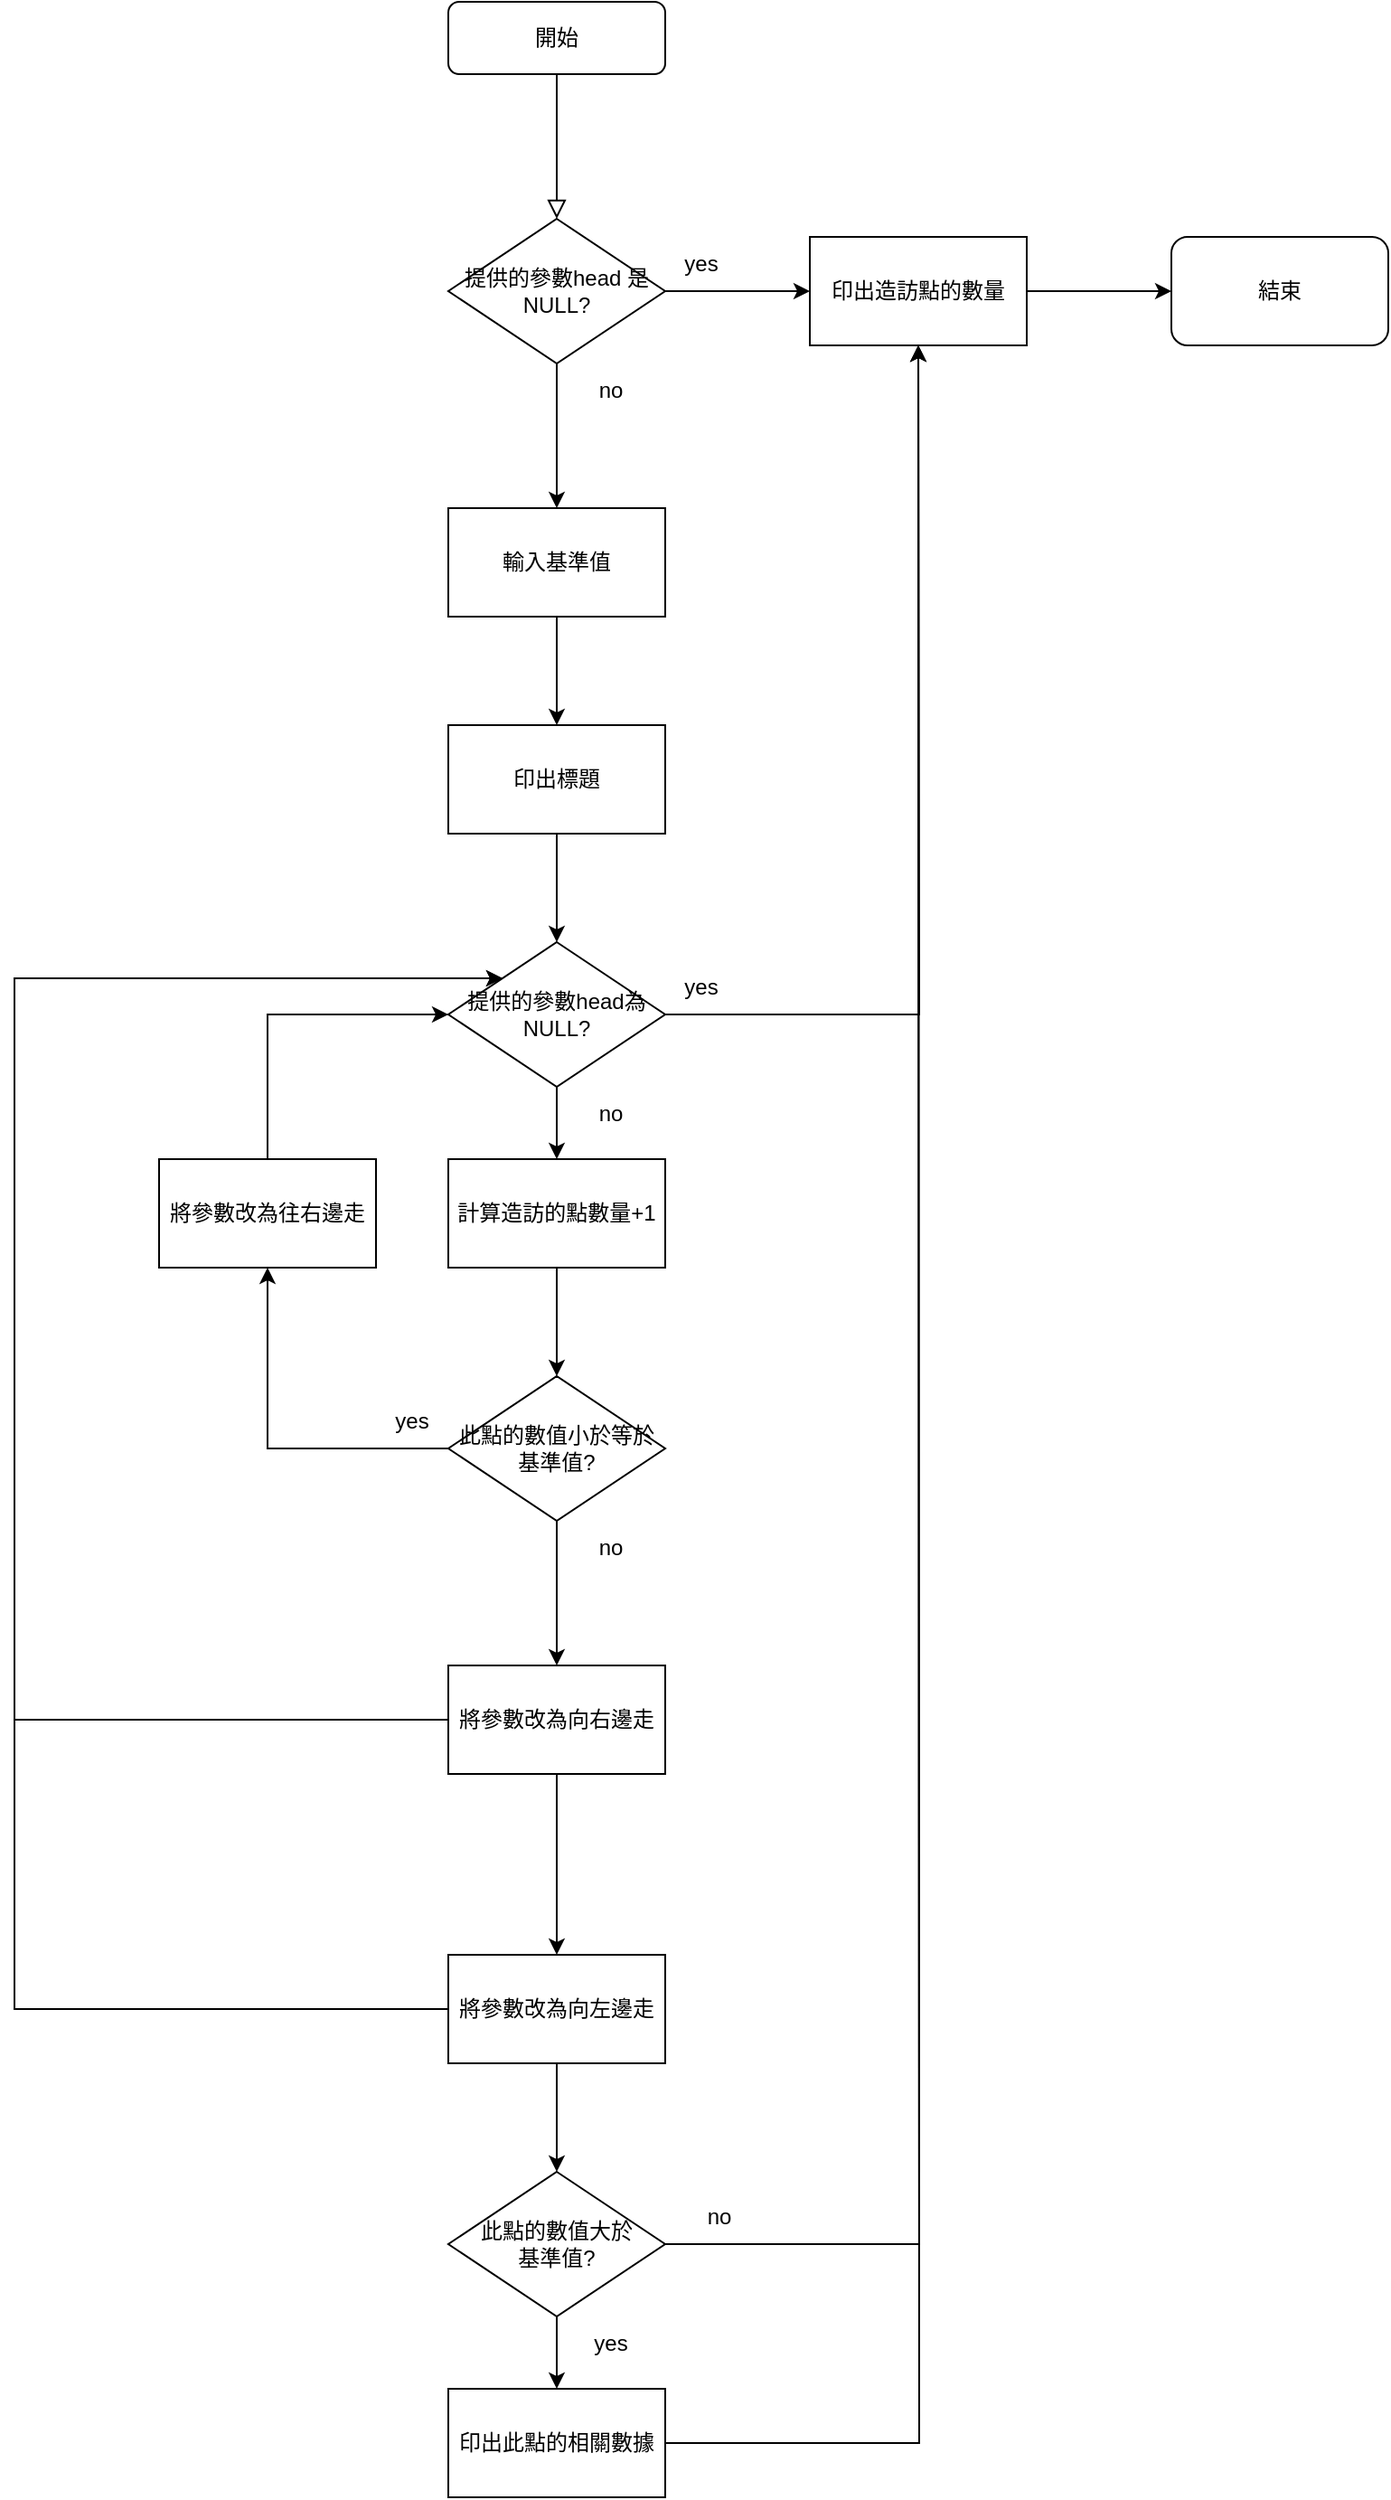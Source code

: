<mxfile version="20.3.0" type="device"><diagram id="C5RBs43oDa-KdzZeNtuy" name="Page-1"><mxGraphModel dx="1612" dy="986" grid="1" gridSize="10" guides="1" tooltips="1" connect="1" arrows="1" fold="1" page="1" pageScale="1" pageWidth="827" pageHeight="1169" math="0" shadow="0"><root><mxCell id="WIyWlLk6GJQsqaUBKTNV-0"/><mxCell id="WIyWlLk6GJQsqaUBKTNV-1" parent="WIyWlLk6GJQsqaUBKTNV-0"/><mxCell id="WIyWlLk6GJQsqaUBKTNV-2" value="" style="rounded=0;html=1;jettySize=auto;orthogonalLoop=1;fontSize=11;endArrow=block;endFill=0;endSize=8;strokeWidth=1;shadow=0;labelBackgroundColor=none;edgeStyle=orthogonalEdgeStyle;entryX=0.5;entryY=0;entryDx=0;entryDy=0;" parent="WIyWlLk6GJQsqaUBKTNV-1" source="WIyWlLk6GJQsqaUBKTNV-3" edge="1"><mxGeometry relative="1" as="geometry"><mxPoint x="220" y="160" as="targetPoint"/><Array as="points"/></mxGeometry></mxCell><mxCell id="WIyWlLk6GJQsqaUBKTNV-3" value="開始" style="rounded=1;whiteSpace=wrap;html=1;fontSize=12;glass=0;strokeWidth=1;shadow=0;" parent="WIyWlLk6GJQsqaUBKTNV-1" vertex="1"><mxGeometry x="160" y="40" width="120" height="40" as="geometry"/></mxCell><mxCell id="HLuOD7ootTnlWDF0tjrQ-61" style="edgeStyle=orthogonalEdgeStyle;rounded=0;orthogonalLoop=1;jettySize=auto;html=1;entryX=1;entryY=0.5;entryDx=0;entryDy=0;" parent="WIyWlLk6GJQsqaUBKTNV-1" source="HLuOD7ootTnlWDF0tjrQ-38" edge="1"><mxGeometry relative="1" as="geometry"><Array as="points"><mxPoint x="620" y="880"/><mxPoint x="1000" y="880"/><mxPoint x="1000" y="110"/></Array><mxPoint x="680" y="110" as="targetPoint"/></mxGeometry></mxCell><mxCell id="HLuOD7ootTnlWDF0tjrQ-70" style="edgeStyle=orthogonalEdgeStyle;rounded=0;orthogonalLoop=1;jettySize=auto;html=1;entryX=1;entryY=0.5;entryDx=0;entryDy=0;" parent="WIyWlLk6GJQsqaUBKTNV-1" source="HLuOD7ootTnlWDF0tjrQ-69" edge="1"><mxGeometry relative="1" as="geometry"><Array as="points"><mxPoint x="1080" y="960"/><mxPoint x="1080" y="240"/></Array><mxPoint x="880" y="240" as="targetPoint"/></mxGeometry></mxCell><mxCell id="jvuLGGEbq8COEqmzvjMl-3" value="" style="edgeStyle=orthogonalEdgeStyle;rounded=0;orthogonalLoop=1;jettySize=auto;html=1;" edge="1" parent="WIyWlLk6GJQsqaUBKTNV-1" source="jvuLGGEbq8COEqmzvjMl-1"><mxGeometry relative="1" as="geometry"><mxPoint x="360" y="200" as="targetPoint"/></mxGeometry></mxCell><mxCell id="jvuLGGEbq8COEqmzvjMl-5" value="" style="edgeStyle=orthogonalEdgeStyle;rounded=0;orthogonalLoop=1;jettySize=auto;html=1;" edge="1" parent="WIyWlLk6GJQsqaUBKTNV-1" source="jvuLGGEbq8COEqmzvjMl-1" target="jvuLGGEbq8COEqmzvjMl-4"><mxGeometry relative="1" as="geometry"/></mxCell><mxCell id="jvuLGGEbq8COEqmzvjMl-1" value="提供的參數head 是NULL?" style="rhombus;whiteSpace=wrap;html=1;" vertex="1" parent="WIyWlLk6GJQsqaUBKTNV-1"><mxGeometry x="160" y="160" width="120" height="80" as="geometry"/></mxCell><mxCell id="jvuLGGEbq8COEqmzvjMl-7" value="" style="edgeStyle=orthogonalEdgeStyle;rounded=0;orthogonalLoop=1;jettySize=auto;html=1;" edge="1" parent="WIyWlLk6GJQsqaUBKTNV-1" source="jvuLGGEbq8COEqmzvjMl-4" target="jvuLGGEbq8COEqmzvjMl-6"><mxGeometry relative="1" as="geometry"/></mxCell><mxCell id="jvuLGGEbq8COEqmzvjMl-4" value="輸入基準值" style="whiteSpace=wrap;html=1;" vertex="1" parent="WIyWlLk6GJQsqaUBKTNV-1"><mxGeometry x="160" y="320" width="120" height="60" as="geometry"/></mxCell><mxCell id="jvuLGGEbq8COEqmzvjMl-9" value="" style="edgeStyle=orthogonalEdgeStyle;rounded=0;orthogonalLoop=1;jettySize=auto;html=1;" edge="1" parent="WIyWlLk6GJQsqaUBKTNV-1" source="jvuLGGEbq8COEqmzvjMl-6"><mxGeometry relative="1" as="geometry"><mxPoint x="220" y="560" as="targetPoint"/></mxGeometry></mxCell><mxCell id="jvuLGGEbq8COEqmzvjMl-6" value="印出標題" style="whiteSpace=wrap;html=1;" vertex="1" parent="WIyWlLk6GJQsqaUBKTNV-1"><mxGeometry x="160" y="440" width="120" height="60" as="geometry"/></mxCell><mxCell id="jvuLGGEbq8COEqmzvjMl-11" style="edgeStyle=orthogonalEdgeStyle;rounded=0;orthogonalLoop=1;jettySize=auto;html=1;entryX=0.5;entryY=1;entryDx=0;entryDy=0;" edge="1" parent="WIyWlLk6GJQsqaUBKTNV-1" source="jvuLGGEbq8COEqmzvjMl-10"><mxGeometry relative="1" as="geometry"><mxPoint x="420" y="230" as="targetPoint"/></mxGeometry></mxCell><mxCell id="jvuLGGEbq8COEqmzvjMl-13" value="" style="edgeStyle=orthogonalEdgeStyle;rounded=0;orthogonalLoop=1;jettySize=auto;html=1;" edge="1" parent="WIyWlLk6GJQsqaUBKTNV-1" source="jvuLGGEbq8COEqmzvjMl-10" target="jvuLGGEbq8COEqmzvjMl-12"><mxGeometry relative="1" as="geometry"/></mxCell><mxCell id="jvuLGGEbq8COEqmzvjMl-10" value="提供的參數head為NULL?" style="rhombus;whiteSpace=wrap;html=1;" vertex="1" parent="WIyWlLk6GJQsqaUBKTNV-1"><mxGeometry x="160" y="560" width="120" height="80" as="geometry"/></mxCell><mxCell id="jvuLGGEbq8COEqmzvjMl-15" value="" style="edgeStyle=orthogonalEdgeStyle;rounded=0;orthogonalLoop=1;jettySize=auto;html=1;" edge="1" parent="WIyWlLk6GJQsqaUBKTNV-1" source="jvuLGGEbq8COEqmzvjMl-12" target="jvuLGGEbq8COEqmzvjMl-14"><mxGeometry relative="1" as="geometry"/></mxCell><mxCell id="jvuLGGEbq8COEqmzvjMl-12" value="計算造訪的點數量+1" style="whiteSpace=wrap;html=1;" vertex="1" parent="WIyWlLk6GJQsqaUBKTNV-1"><mxGeometry x="160" y="680" width="120" height="60" as="geometry"/></mxCell><mxCell id="jvuLGGEbq8COEqmzvjMl-17" style="edgeStyle=orthogonalEdgeStyle;rounded=0;orthogonalLoop=1;jettySize=auto;html=1;entryX=0.5;entryY=1;entryDx=0;entryDy=0;" edge="1" parent="WIyWlLk6GJQsqaUBKTNV-1" source="jvuLGGEbq8COEqmzvjMl-14" target="jvuLGGEbq8COEqmzvjMl-18"><mxGeometry relative="1" as="geometry"><Array as="points"><mxPoint x="60" y="840"/></Array></mxGeometry></mxCell><mxCell id="jvuLGGEbq8COEqmzvjMl-21" value="" style="edgeStyle=orthogonalEdgeStyle;rounded=0;orthogonalLoop=1;jettySize=auto;html=1;" edge="1" parent="WIyWlLk6GJQsqaUBKTNV-1" source="jvuLGGEbq8COEqmzvjMl-14" target="jvuLGGEbq8COEqmzvjMl-20"><mxGeometry relative="1" as="geometry"/></mxCell><mxCell id="jvuLGGEbq8COEqmzvjMl-14" value="此點的數值小於等於&lt;br&gt;基準值?" style="rhombus;whiteSpace=wrap;html=1;" vertex="1" parent="WIyWlLk6GJQsqaUBKTNV-1"><mxGeometry x="160" y="800" width="120" height="80" as="geometry"/></mxCell><mxCell id="jvuLGGEbq8COEqmzvjMl-19" style="edgeStyle=orthogonalEdgeStyle;rounded=0;orthogonalLoop=1;jettySize=auto;html=1;entryX=0;entryY=0.5;entryDx=0;entryDy=0;" edge="1" parent="WIyWlLk6GJQsqaUBKTNV-1" source="jvuLGGEbq8COEqmzvjMl-18" target="jvuLGGEbq8COEqmzvjMl-10"><mxGeometry relative="1" as="geometry"><Array as="points"><mxPoint x="60" y="600"/></Array></mxGeometry></mxCell><mxCell id="jvuLGGEbq8COEqmzvjMl-18" value="將參數改為往右邊走" style="rounded=0;whiteSpace=wrap;html=1;" vertex="1" parent="WIyWlLk6GJQsqaUBKTNV-1"><mxGeometry y="680" width="120" height="60" as="geometry"/></mxCell><mxCell id="jvuLGGEbq8COEqmzvjMl-22" style="edgeStyle=orthogonalEdgeStyle;rounded=0;orthogonalLoop=1;jettySize=auto;html=1;entryX=0;entryY=0;entryDx=0;entryDy=0;" edge="1" parent="WIyWlLk6GJQsqaUBKTNV-1" source="jvuLGGEbq8COEqmzvjMl-20" target="jvuLGGEbq8COEqmzvjMl-10"><mxGeometry relative="1" as="geometry"><Array as="points"><mxPoint x="-80" y="990"/><mxPoint x="-80" y="580"/></Array></mxGeometry></mxCell><mxCell id="jvuLGGEbq8COEqmzvjMl-24" value="" style="edgeStyle=orthogonalEdgeStyle;rounded=0;orthogonalLoop=1;jettySize=auto;html=1;" edge="1" parent="WIyWlLk6GJQsqaUBKTNV-1" source="jvuLGGEbq8COEqmzvjMl-20" target="jvuLGGEbq8COEqmzvjMl-23"><mxGeometry relative="1" as="geometry"/></mxCell><mxCell id="jvuLGGEbq8COEqmzvjMl-20" value="將參數改為向右邊走" style="whiteSpace=wrap;html=1;" vertex="1" parent="WIyWlLk6GJQsqaUBKTNV-1"><mxGeometry x="160" y="960" width="120" height="60" as="geometry"/></mxCell><mxCell id="jvuLGGEbq8COEqmzvjMl-25" style="edgeStyle=orthogonalEdgeStyle;rounded=0;orthogonalLoop=1;jettySize=auto;html=1;entryX=0;entryY=0;entryDx=0;entryDy=0;" edge="1" parent="WIyWlLk6GJQsqaUBKTNV-1" source="jvuLGGEbq8COEqmzvjMl-23" target="jvuLGGEbq8COEqmzvjMl-10"><mxGeometry relative="1" as="geometry"><Array as="points"><mxPoint x="-80" y="1150"/><mxPoint x="-80" y="580"/></Array></mxGeometry></mxCell><mxCell id="jvuLGGEbq8COEqmzvjMl-27" value="" style="edgeStyle=orthogonalEdgeStyle;rounded=0;orthogonalLoop=1;jettySize=auto;html=1;entryX=0.5;entryY=0;entryDx=0;entryDy=0;" edge="1" parent="WIyWlLk6GJQsqaUBKTNV-1" source="jvuLGGEbq8COEqmzvjMl-23" target="jvuLGGEbq8COEqmzvjMl-28"><mxGeometry relative="1" as="geometry"><mxPoint x="220" y="1260.0" as="targetPoint"/></mxGeometry></mxCell><mxCell id="jvuLGGEbq8COEqmzvjMl-23" value="將參數改為向左邊走" style="whiteSpace=wrap;html=1;" vertex="1" parent="WIyWlLk6GJQsqaUBKTNV-1"><mxGeometry x="160" y="1120" width="120" height="60" as="geometry"/></mxCell><mxCell id="jvuLGGEbq8COEqmzvjMl-30" value="" style="edgeStyle=orthogonalEdgeStyle;rounded=0;orthogonalLoop=1;jettySize=auto;html=1;" edge="1" parent="WIyWlLk6GJQsqaUBKTNV-1" source="jvuLGGEbq8COEqmzvjMl-28" target="jvuLGGEbq8COEqmzvjMl-29"><mxGeometry relative="1" as="geometry"/></mxCell><mxCell id="jvuLGGEbq8COEqmzvjMl-38" style="edgeStyle=orthogonalEdgeStyle;rounded=0;orthogonalLoop=1;jettySize=auto;html=1;entryX=0.5;entryY=1;entryDx=0;entryDy=0;" edge="1" parent="WIyWlLk6GJQsqaUBKTNV-1" source="jvuLGGEbq8COEqmzvjMl-28"><mxGeometry relative="1" as="geometry"><mxPoint x="420" y="230" as="targetPoint"/></mxGeometry></mxCell><mxCell id="jvuLGGEbq8COEqmzvjMl-28" value="此點的數值大於&lt;br&gt;基準值?" style="rhombus;whiteSpace=wrap;html=1;" vertex="1" parent="WIyWlLk6GJQsqaUBKTNV-1"><mxGeometry x="160" y="1240" width="120" height="80" as="geometry"/></mxCell><mxCell id="jvuLGGEbq8COEqmzvjMl-31" style="edgeStyle=orthogonalEdgeStyle;rounded=0;orthogonalLoop=1;jettySize=auto;html=1;entryX=0.5;entryY=1;entryDx=0;entryDy=0;" edge="1" parent="WIyWlLk6GJQsqaUBKTNV-1" source="jvuLGGEbq8COEqmzvjMl-29"><mxGeometry relative="1" as="geometry"><mxPoint x="420" y="230" as="targetPoint"/></mxGeometry></mxCell><mxCell id="jvuLGGEbq8COEqmzvjMl-29" value="印出此點的相關數據" style="whiteSpace=wrap;html=1;" vertex="1" parent="WIyWlLk6GJQsqaUBKTNV-1"><mxGeometry x="160" y="1360" width="120" height="60" as="geometry"/></mxCell><mxCell id="jvuLGGEbq8COEqmzvjMl-32" value="yes" style="text;html=1;strokeColor=none;fillColor=none;align=center;verticalAlign=middle;whiteSpace=wrap;rounded=0;" vertex="1" parent="WIyWlLk6GJQsqaUBKTNV-1"><mxGeometry x="270" y="170" width="60" height="30" as="geometry"/></mxCell><mxCell id="jvuLGGEbq8COEqmzvjMl-34" value="no" style="text;html=1;strokeColor=none;fillColor=none;align=center;verticalAlign=middle;whiteSpace=wrap;rounded=0;" vertex="1" parent="WIyWlLk6GJQsqaUBKTNV-1"><mxGeometry x="220" y="240" width="60" height="30" as="geometry"/></mxCell><mxCell id="jvuLGGEbq8COEqmzvjMl-35" value="yes" style="text;html=1;strokeColor=none;fillColor=none;align=center;verticalAlign=middle;whiteSpace=wrap;rounded=0;" vertex="1" parent="WIyWlLk6GJQsqaUBKTNV-1"><mxGeometry x="270" y="570" width="60" height="30" as="geometry"/></mxCell><mxCell id="jvuLGGEbq8COEqmzvjMl-36" value="yes" style="text;html=1;strokeColor=none;fillColor=none;align=center;verticalAlign=middle;whiteSpace=wrap;rounded=0;" vertex="1" parent="WIyWlLk6GJQsqaUBKTNV-1"><mxGeometry x="110" y="810" width="60" height="30" as="geometry"/></mxCell><mxCell id="jvuLGGEbq8COEqmzvjMl-37" value="yes" style="text;html=1;strokeColor=none;fillColor=none;align=center;verticalAlign=middle;whiteSpace=wrap;rounded=0;" vertex="1" parent="WIyWlLk6GJQsqaUBKTNV-1"><mxGeometry x="220" y="1320" width="60" height="30" as="geometry"/></mxCell><mxCell id="jvuLGGEbq8COEqmzvjMl-39" value="no" style="text;html=1;strokeColor=none;fillColor=none;align=center;verticalAlign=middle;whiteSpace=wrap;rounded=0;" vertex="1" parent="WIyWlLk6GJQsqaUBKTNV-1"><mxGeometry x="280" y="1250" width="60" height="30" as="geometry"/></mxCell><mxCell id="jvuLGGEbq8COEqmzvjMl-40" value="no" style="text;html=1;strokeColor=none;fillColor=none;align=center;verticalAlign=middle;whiteSpace=wrap;rounded=0;" vertex="1" parent="WIyWlLk6GJQsqaUBKTNV-1"><mxGeometry x="220" y="880" width="60" height="30" as="geometry"/></mxCell><mxCell id="jvuLGGEbq8COEqmzvjMl-41" value="no" style="text;html=1;strokeColor=none;fillColor=none;align=center;verticalAlign=middle;whiteSpace=wrap;rounded=0;" vertex="1" parent="WIyWlLk6GJQsqaUBKTNV-1"><mxGeometry x="220" y="640" width="60" height="30" as="geometry"/></mxCell><mxCell id="jvuLGGEbq8COEqmzvjMl-42" value="結束" style="rounded=1;whiteSpace=wrap;html=1;" vertex="1" parent="WIyWlLk6GJQsqaUBKTNV-1"><mxGeometry x="560" y="170" width="120" height="60" as="geometry"/></mxCell><mxCell id="jvuLGGEbq8COEqmzvjMl-44" style="edgeStyle=orthogonalEdgeStyle;rounded=0;orthogonalLoop=1;jettySize=auto;html=1;entryX=0;entryY=0.5;entryDx=0;entryDy=0;" edge="1" parent="WIyWlLk6GJQsqaUBKTNV-1" source="jvuLGGEbq8COEqmzvjMl-43" target="jvuLGGEbq8COEqmzvjMl-42"><mxGeometry relative="1" as="geometry"/></mxCell><mxCell id="jvuLGGEbq8COEqmzvjMl-43" value="印出造訪點的數量" style="rounded=0;whiteSpace=wrap;html=1;" vertex="1" parent="WIyWlLk6GJQsqaUBKTNV-1"><mxGeometry x="360" y="170" width="120" height="60" as="geometry"/></mxCell></root></mxGraphModel></diagram></mxfile>
